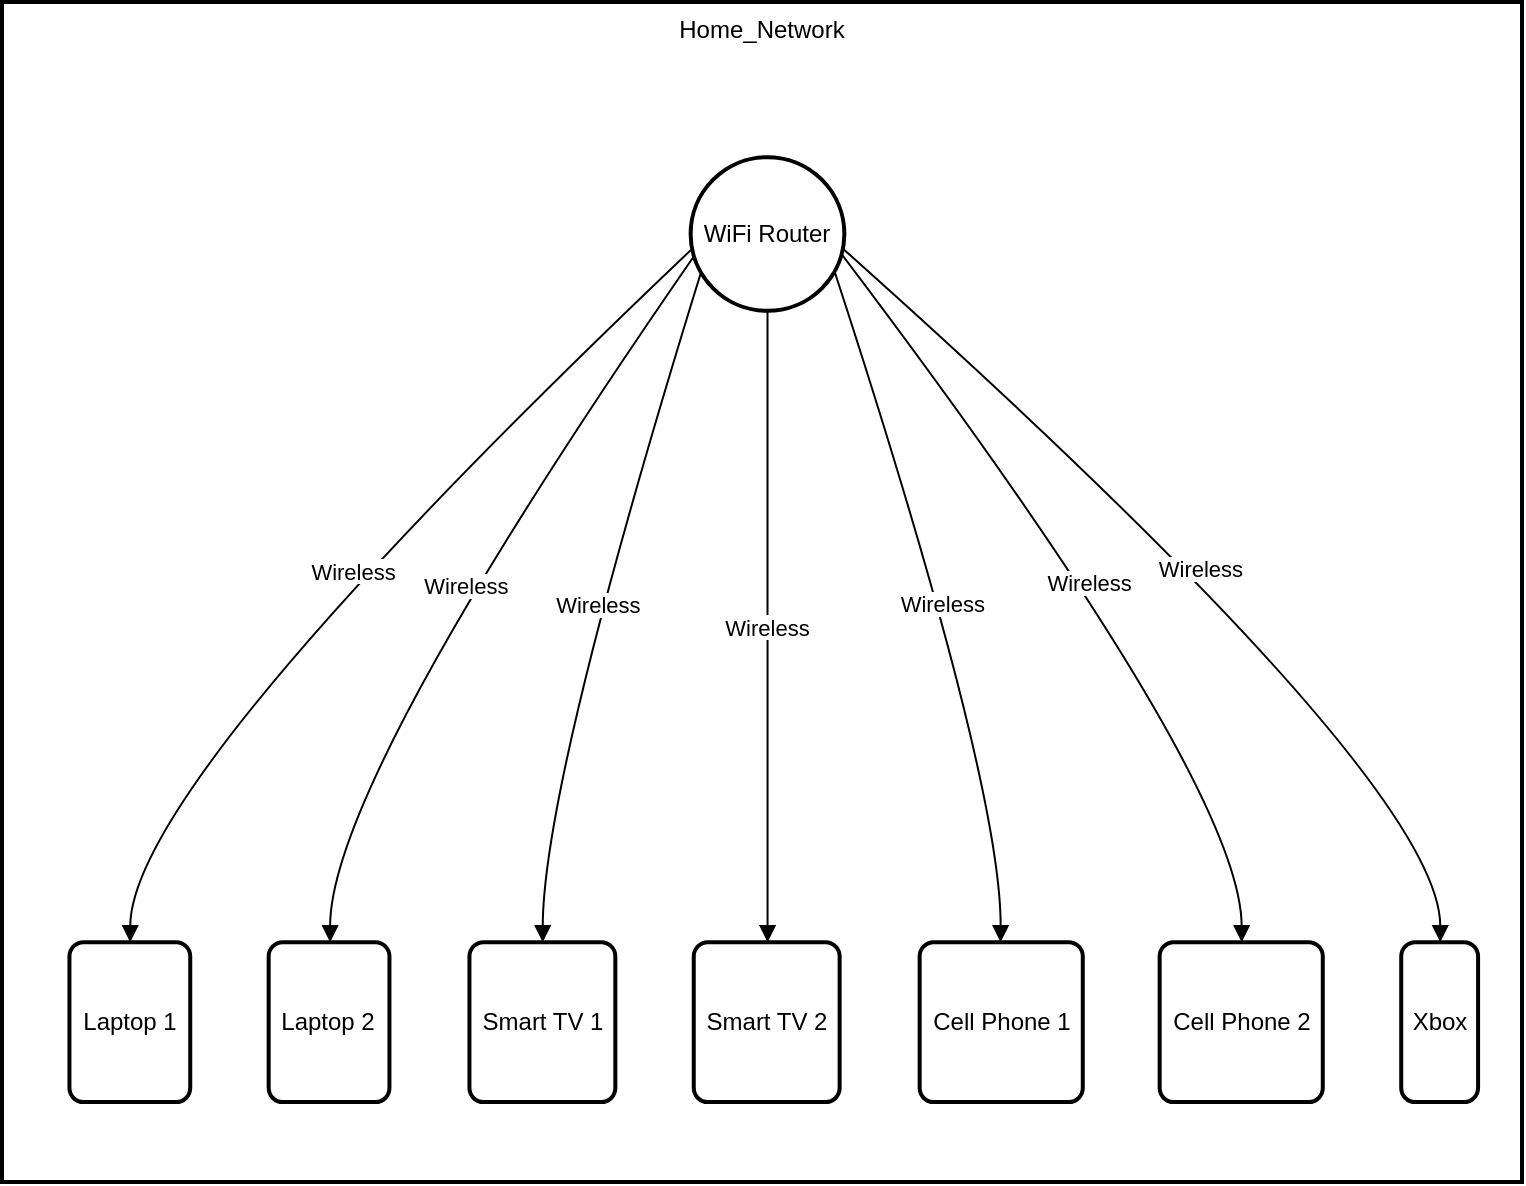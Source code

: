 <mxfile version="23.0.2" type="github">
  <diagram name="Page-1" id="IO1dlcx8iQIoAz-bFbeh">
    <mxGraphModel dx="2074" dy="668" grid="1" gridSize="10" guides="1" tooltips="1" connect="1" arrows="1" fold="1" page="1" pageScale="1" pageWidth="850" pageHeight="1100" math="0" shadow="0">
      <root>
        <mxCell id="0" />
        <mxCell id="1" parent="0" />
        <mxCell id="_0FPvLLGmlN4e8Espxu2-14" value="Home_Network" style="whiteSpace=wrap;strokeWidth=2;verticalAlign=top;" vertex="1" parent="1">
          <mxGeometry x="40" y="10" width="760" height="590" as="geometry" />
        </mxCell>
        <mxCell id="_0FPvLLGmlN4e8Espxu2-15" value="Laptop 1" style="rounded=1;absoluteArcSize=1;arcSize=14;whiteSpace=wrap;strokeWidth=2;" vertex="1" parent="_0FPvLLGmlN4e8Espxu2-14">
          <mxGeometry x="33.725" y="470.12" width="60.392" height="79.92" as="geometry" />
        </mxCell>
        <mxCell id="_0FPvLLGmlN4e8Espxu2-16" value="WiFi Router" style="ellipse;aspect=fixed;strokeWidth=2;whiteSpace=wrap;" vertex="1" parent="_0FPvLLGmlN4e8Espxu2-14">
          <mxGeometry x="344.314" y="77.57" width="76.863" height="76.863" as="geometry" />
        </mxCell>
        <mxCell id="_0FPvLLGmlN4e8Espxu2-17" value="Laptop 2" style="rounded=1;absoluteArcSize=1;arcSize=14;whiteSpace=wrap;strokeWidth=2;" vertex="1" parent="_0FPvLLGmlN4e8Espxu2-14">
          <mxGeometry x="133.333" y="470.12" width="60.392" height="79.92" as="geometry" />
        </mxCell>
        <mxCell id="_0FPvLLGmlN4e8Espxu2-18" value="Smart TV 1" style="rounded=1;absoluteArcSize=1;arcSize=14;whiteSpace=wrap;strokeWidth=2;" vertex="1" parent="_0FPvLLGmlN4e8Espxu2-14">
          <mxGeometry x="233.725" y="470.12" width="72.941" height="79.92" as="geometry" />
        </mxCell>
        <mxCell id="_0FPvLLGmlN4e8Espxu2-19" value="Smart TV 2" style="rounded=1;absoluteArcSize=1;arcSize=14;whiteSpace=wrap;strokeWidth=2;" vertex="1" parent="_0FPvLLGmlN4e8Espxu2-14">
          <mxGeometry x="345.882" y="470.12" width="72.941" height="79.92" as="geometry" />
        </mxCell>
        <mxCell id="_0FPvLLGmlN4e8Espxu2-20" value="Cell Phone 1" style="rounded=1;absoluteArcSize=1;arcSize=14;whiteSpace=wrap;strokeWidth=2;" vertex="1" parent="_0FPvLLGmlN4e8Espxu2-14">
          <mxGeometry x="458.824" y="470.12" width="81.569" height="79.92" as="geometry" />
        </mxCell>
        <mxCell id="_0FPvLLGmlN4e8Espxu2-21" value="Cell Phone 2" style="rounded=1;absoluteArcSize=1;arcSize=14;whiteSpace=wrap;strokeWidth=2;" vertex="1" parent="_0FPvLLGmlN4e8Espxu2-14">
          <mxGeometry x="578.824" y="470.12" width="81.569" height="79.92" as="geometry" />
        </mxCell>
        <mxCell id="_0FPvLLGmlN4e8Espxu2-22" value="Xbox" style="rounded=1;absoluteArcSize=1;arcSize=14;whiteSpace=wrap;strokeWidth=2;" vertex="1" parent="_0FPvLLGmlN4e8Espxu2-14">
          <mxGeometry x="699.608" y="470.12" width="38.431" height="79.92" as="geometry" />
        </mxCell>
        <mxCell id="_0FPvLLGmlN4e8Espxu2-23" value="Wireless" style="curved=1;startArrow=none;endArrow=block;exitX=0.0;exitY=0.603;entryX=0.503;entryY=0.001;rounded=0;" edge="1" parent="_0FPvLLGmlN4e8Espxu2-14" source="_0FPvLLGmlN4e8Espxu2-16" target="_0FPvLLGmlN4e8Espxu2-15">
          <mxGeometry relative="1" as="geometry">
            <Array as="points">
              <mxPoint x="64.314" y="390.199" />
            </Array>
          </mxGeometry>
        </mxCell>
        <mxCell id="_0FPvLLGmlN4e8Espxu2-24" value="Wireless" style="curved=1;startArrow=none;endArrow=block;exitX=0.0;exitY=0.65;entryX=0.509;entryY=0.001;rounded=0;" edge="1" parent="_0FPvLLGmlN4e8Espxu2-14" source="_0FPvLLGmlN4e8Espxu2-16" target="_0FPvLLGmlN4e8Espxu2-17">
          <mxGeometry relative="1" as="geometry">
            <Array as="points">
              <mxPoint x="163.922" y="390.199" />
            </Array>
          </mxGeometry>
        </mxCell>
        <mxCell id="_0FPvLLGmlN4e8Espxu2-25" value="Wireless" style="curved=1;startArrow=none;endArrow=block;exitX=0.0;exitY=0.792;entryX=0.502;entryY=0.001;rounded=0;" edge="1" parent="_0FPvLLGmlN4e8Espxu2-14" source="_0FPvLLGmlN4e8Espxu2-16" target="_0FPvLLGmlN4e8Espxu2-18">
          <mxGeometry relative="1" as="geometry">
            <Array as="points">
              <mxPoint x="270.588" y="390.199" />
            </Array>
          </mxGeometry>
        </mxCell>
        <mxCell id="_0FPvLLGmlN4e8Espxu2-26" value="Wireless" style="curved=1;startArrow=none;endArrow=block;exitX=0.5;exitY=1.0;entryX=0.506;entryY=0.001;rounded=0;" edge="1" parent="_0FPvLLGmlN4e8Espxu2-14" source="_0FPvLLGmlN4e8Espxu2-16" target="_0FPvLLGmlN4e8Espxu2-19">
          <mxGeometry relative="1" as="geometry">
            <Array as="points" />
          </mxGeometry>
        </mxCell>
        <mxCell id="_0FPvLLGmlN4e8Espxu2-27" value="Wireless" style="curved=1;startArrow=none;endArrow=block;exitX=1.001;exitY=0.781;entryX=0.496;entryY=0.001;rounded=0;" edge="1" parent="_0FPvLLGmlN4e8Espxu2-14" source="_0FPvLLGmlN4e8Espxu2-16" target="_0FPvLLGmlN4e8Espxu2-20">
          <mxGeometry relative="1" as="geometry">
            <Array as="points">
              <mxPoint x="499.608" y="390.199" />
            </Array>
          </mxGeometry>
        </mxCell>
        <mxCell id="_0FPvLLGmlN4e8Espxu2-28" value="Wireless" style="curved=1;startArrow=none;endArrow=block;exitX=1.001;exitY=0.638;entryX=0.503;entryY=0.001;rounded=0;" edge="1" parent="_0FPvLLGmlN4e8Espxu2-14" source="_0FPvLLGmlN4e8Espxu2-16" target="_0FPvLLGmlN4e8Espxu2-21">
          <mxGeometry relative="1" as="geometry">
            <Array as="points">
              <mxPoint x="619.608" y="390.199" />
            </Array>
          </mxGeometry>
        </mxCell>
        <mxCell id="_0FPvLLGmlN4e8Espxu2-29" value="Wireless" style="curved=1;startArrow=none;endArrow=block;exitX=1.001;exitY=0.598;entryX=0.508;entryY=0.001;rounded=0;" edge="1" parent="_0FPvLLGmlN4e8Espxu2-14" source="_0FPvLLGmlN4e8Espxu2-16" target="_0FPvLLGmlN4e8Espxu2-22">
          <mxGeometry relative="1" as="geometry">
            <Array as="points">
              <mxPoint x="719.216" y="390.199" />
            </Array>
          </mxGeometry>
        </mxCell>
      </root>
    </mxGraphModel>
  </diagram>
</mxfile>
